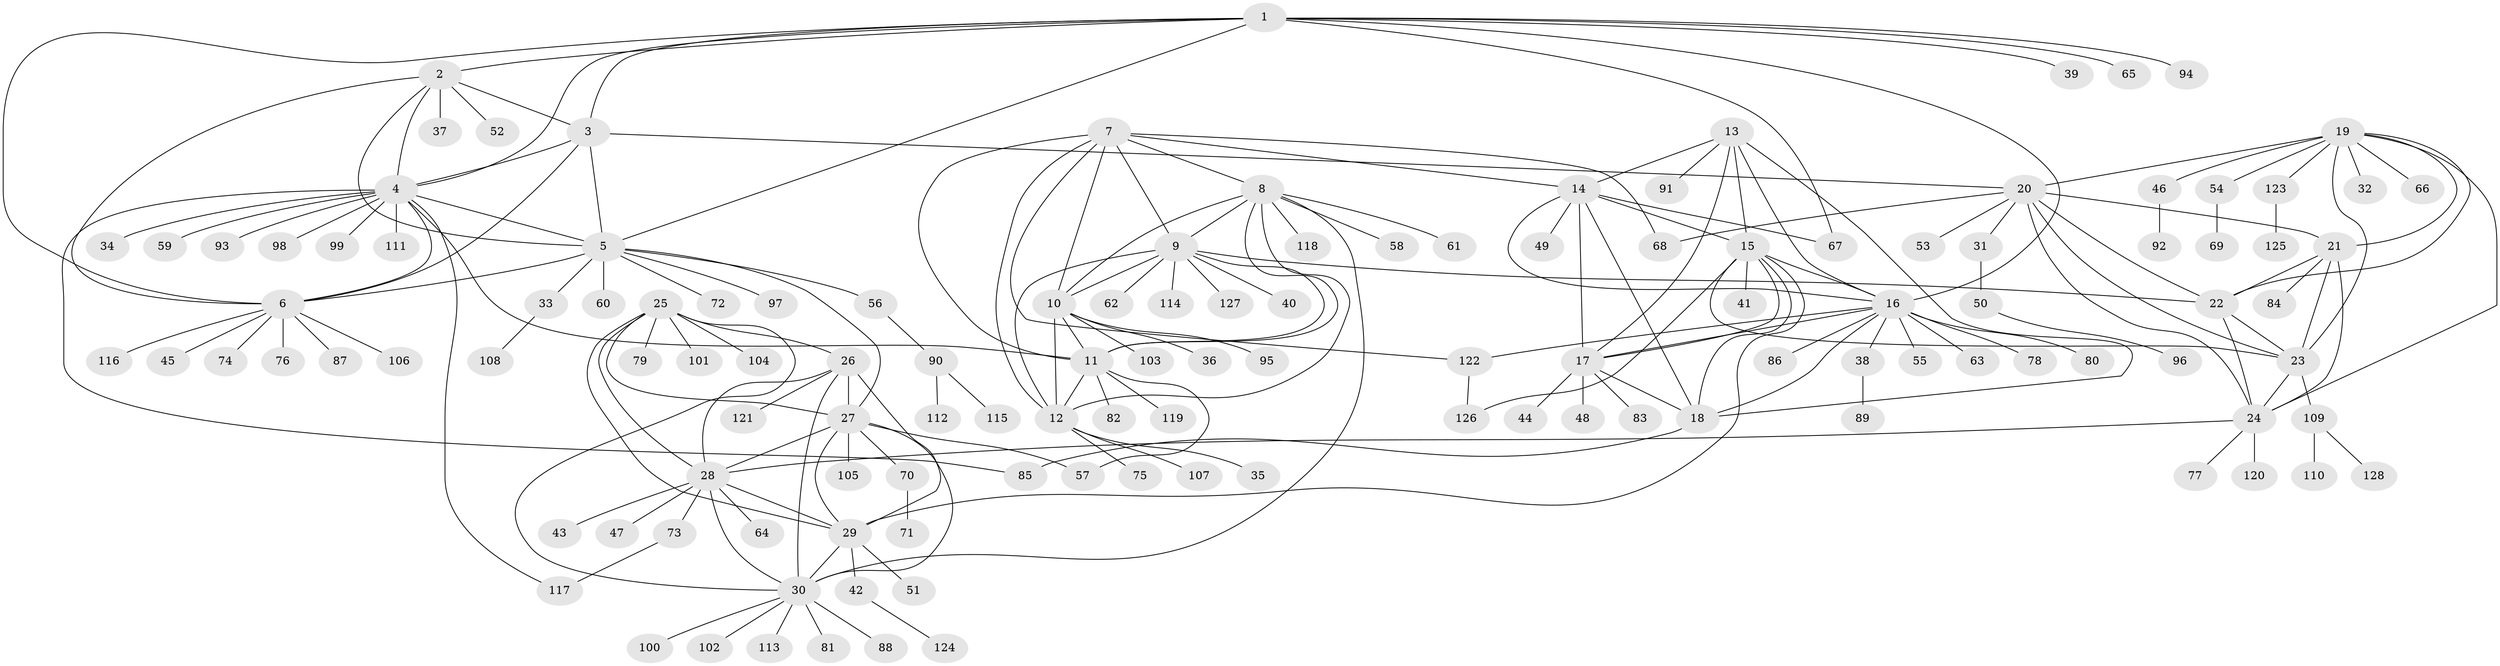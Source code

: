 // Generated by graph-tools (version 1.1) at 2025/11/02/27/25 16:11:31]
// undirected, 128 vertices, 190 edges
graph export_dot {
graph [start="1"]
  node [color=gray90,style=filled];
  1;
  2;
  3;
  4;
  5;
  6;
  7;
  8;
  9;
  10;
  11;
  12;
  13;
  14;
  15;
  16;
  17;
  18;
  19;
  20;
  21;
  22;
  23;
  24;
  25;
  26;
  27;
  28;
  29;
  30;
  31;
  32;
  33;
  34;
  35;
  36;
  37;
  38;
  39;
  40;
  41;
  42;
  43;
  44;
  45;
  46;
  47;
  48;
  49;
  50;
  51;
  52;
  53;
  54;
  55;
  56;
  57;
  58;
  59;
  60;
  61;
  62;
  63;
  64;
  65;
  66;
  67;
  68;
  69;
  70;
  71;
  72;
  73;
  74;
  75;
  76;
  77;
  78;
  79;
  80;
  81;
  82;
  83;
  84;
  85;
  86;
  87;
  88;
  89;
  90;
  91;
  92;
  93;
  94;
  95;
  96;
  97;
  98;
  99;
  100;
  101;
  102;
  103;
  104;
  105;
  106;
  107;
  108;
  109;
  110;
  111;
  112;
  113;
  114;
  115;
  116;
  117;
  118;
  119;
  120;
  121;
  122;
  123;
  124;
  125;
  126;
  127;
  128;
  1 -- 2;
  1 -- 3;
  1 -- 4;
  1 -- 5;
  1 -- 6;
  1 -- 16;
  1 -- 39;
  1 -- 65;
  1 -- 67;
  1 -- 94;
  2 -- 3;
  2 -- 4;
  2 -- 5;
  2 -- 6;
  2 -- 37;
  2 -- 52;
  3 -- 4;
  3 -- 5;
  3 -- 6;
  3 -- 20;
  4 -- 5;
  4 -- 6;
  4 -- 11;
  4 -- 34;
  4 -- 59;
  4 -- 85;
  4 -- 93;
  4 -- 98;
  4 -- 99;
  4 -- 111;
  4 -- 117;
  5 -- 6;
  5 -- 27;
  5 -- 33;
  5 -- 56;
  5 -- 60;
  5 -- 72;
  5 -- 97;
  6 -- 45;
  6 -- 74;
  6 -- 76;
  6 -- 87;
  6 -- 106;
  6 -- 116;
  7 -- 8;
  7 -- 9;
  7 -- 10;
  7 -- 11;
  7 -- 12;
  7 -- 14;
  7 -- 68;
  7 -- 122;
  8 -- 9;
  8 -- 10;
  8 -- 11;
  8 -- 12;
  8 -- 30;
  8 -- 58;
  8 -- 61;
  8 -- 118;
  9 -- 10;
  9 -- 11;
  9 -- 12;
  9 -- 22;
  9 -- 40;
  9 -- 62;
  9 -- 114;
  9 -- 127;
  10 -- 11;
  10 -- 12;
  10 -- 36;
  10 -- 95;
  10 -- 103;
  11 -- 12;
  11 -- 57;
  11 -- 82;
  11 -- 119;
  12 -- 35;
  12 -- 75;
  12 -- 107;
  13 -- 14;
  13 -- 15;
  13 -- 16;
  13 -- 17;
  13 -- 18;
  13 -- 91;
  14 -- 15;
  14 -- 16;
  14 -- 17;
  14 -- 18;
  14 -- 49;
  14 -- 67;
  15 -- 16;
  15 -- 17;
  15 -- 18;
  15 -- 23;
  15 -- 29;
  15 -- 41;
  15 -- 126;
  16 -- 17;
  16 -- 18;
  16 -- 38;
  16 -- 55;
  16 -- 63;
  16 -- 78;
  16 -- 80;
  16 -- 86;
  16 -- 122;
  17 -- 18;
  17 -- 44;
  17 -- 48;
  17 -- 83;
  18 -- 85;
  19 -- 20;
  19 -- 21;
  19 -- 22;
  19 -- 23;
  19 -- 24;
  19 -- 32;
  19 -- 46;
  19 -- 54;
  19 -- 66;
  19 -- 123;
  20 -- 21;
  20 -- 22;
  20 -- 23;
  20 -- 24;
  20 -- 31;
  20 -- 53;
  20 -- 68;
  21 -- 22;
  21 -- 23;
  21 -- 24;
  21 -- 84;
  22 -- 23;
  22 -- 24;
  23 -- 24;
  23 -- 109;
  24 -- 28;
  24 -- 77;
  24 -- 120;
  25 -- 26;
  25 -- 27;
  25 -- 28;
  25 -- 29;
  25 -- 30;
  25 -- 79;
  25 -- 101;
  25 -- 104;
  26 -- 27;
  26 -- 28;
  26 -- 29;
  26 -- 30;
  26 -- 121;
  27 -- 28;
  27 -- 29;
  27 -- 30;
  27 -- 57;
  27 -- 70;
  27 -- 105;
  28 -- 29;
  28 -- 30;
  28 -- 43;
  28 -- 47;
  28 -- 64;
  28 -- 73;
  29 -- 30;
  29 -- 42;
  29 -- 51;
  30 -- 81;
  30 -- 88;
  30 -- 100;
  30 -- 102;
  30 -- 113;
  31 -- 50;
  33 -- 108;
  38 -- 89;
  42 -- 124;
  46 -- 92;
  50 -- 96;
  54 -- 69;
  56 -- 90;
  70 -- 71;
  73 -- 117;
  90 -- 112;
  90 -- 115;
  109 -- 110;
  109 -- 128;
  122 -- 126;
  123 -- 125;
}
